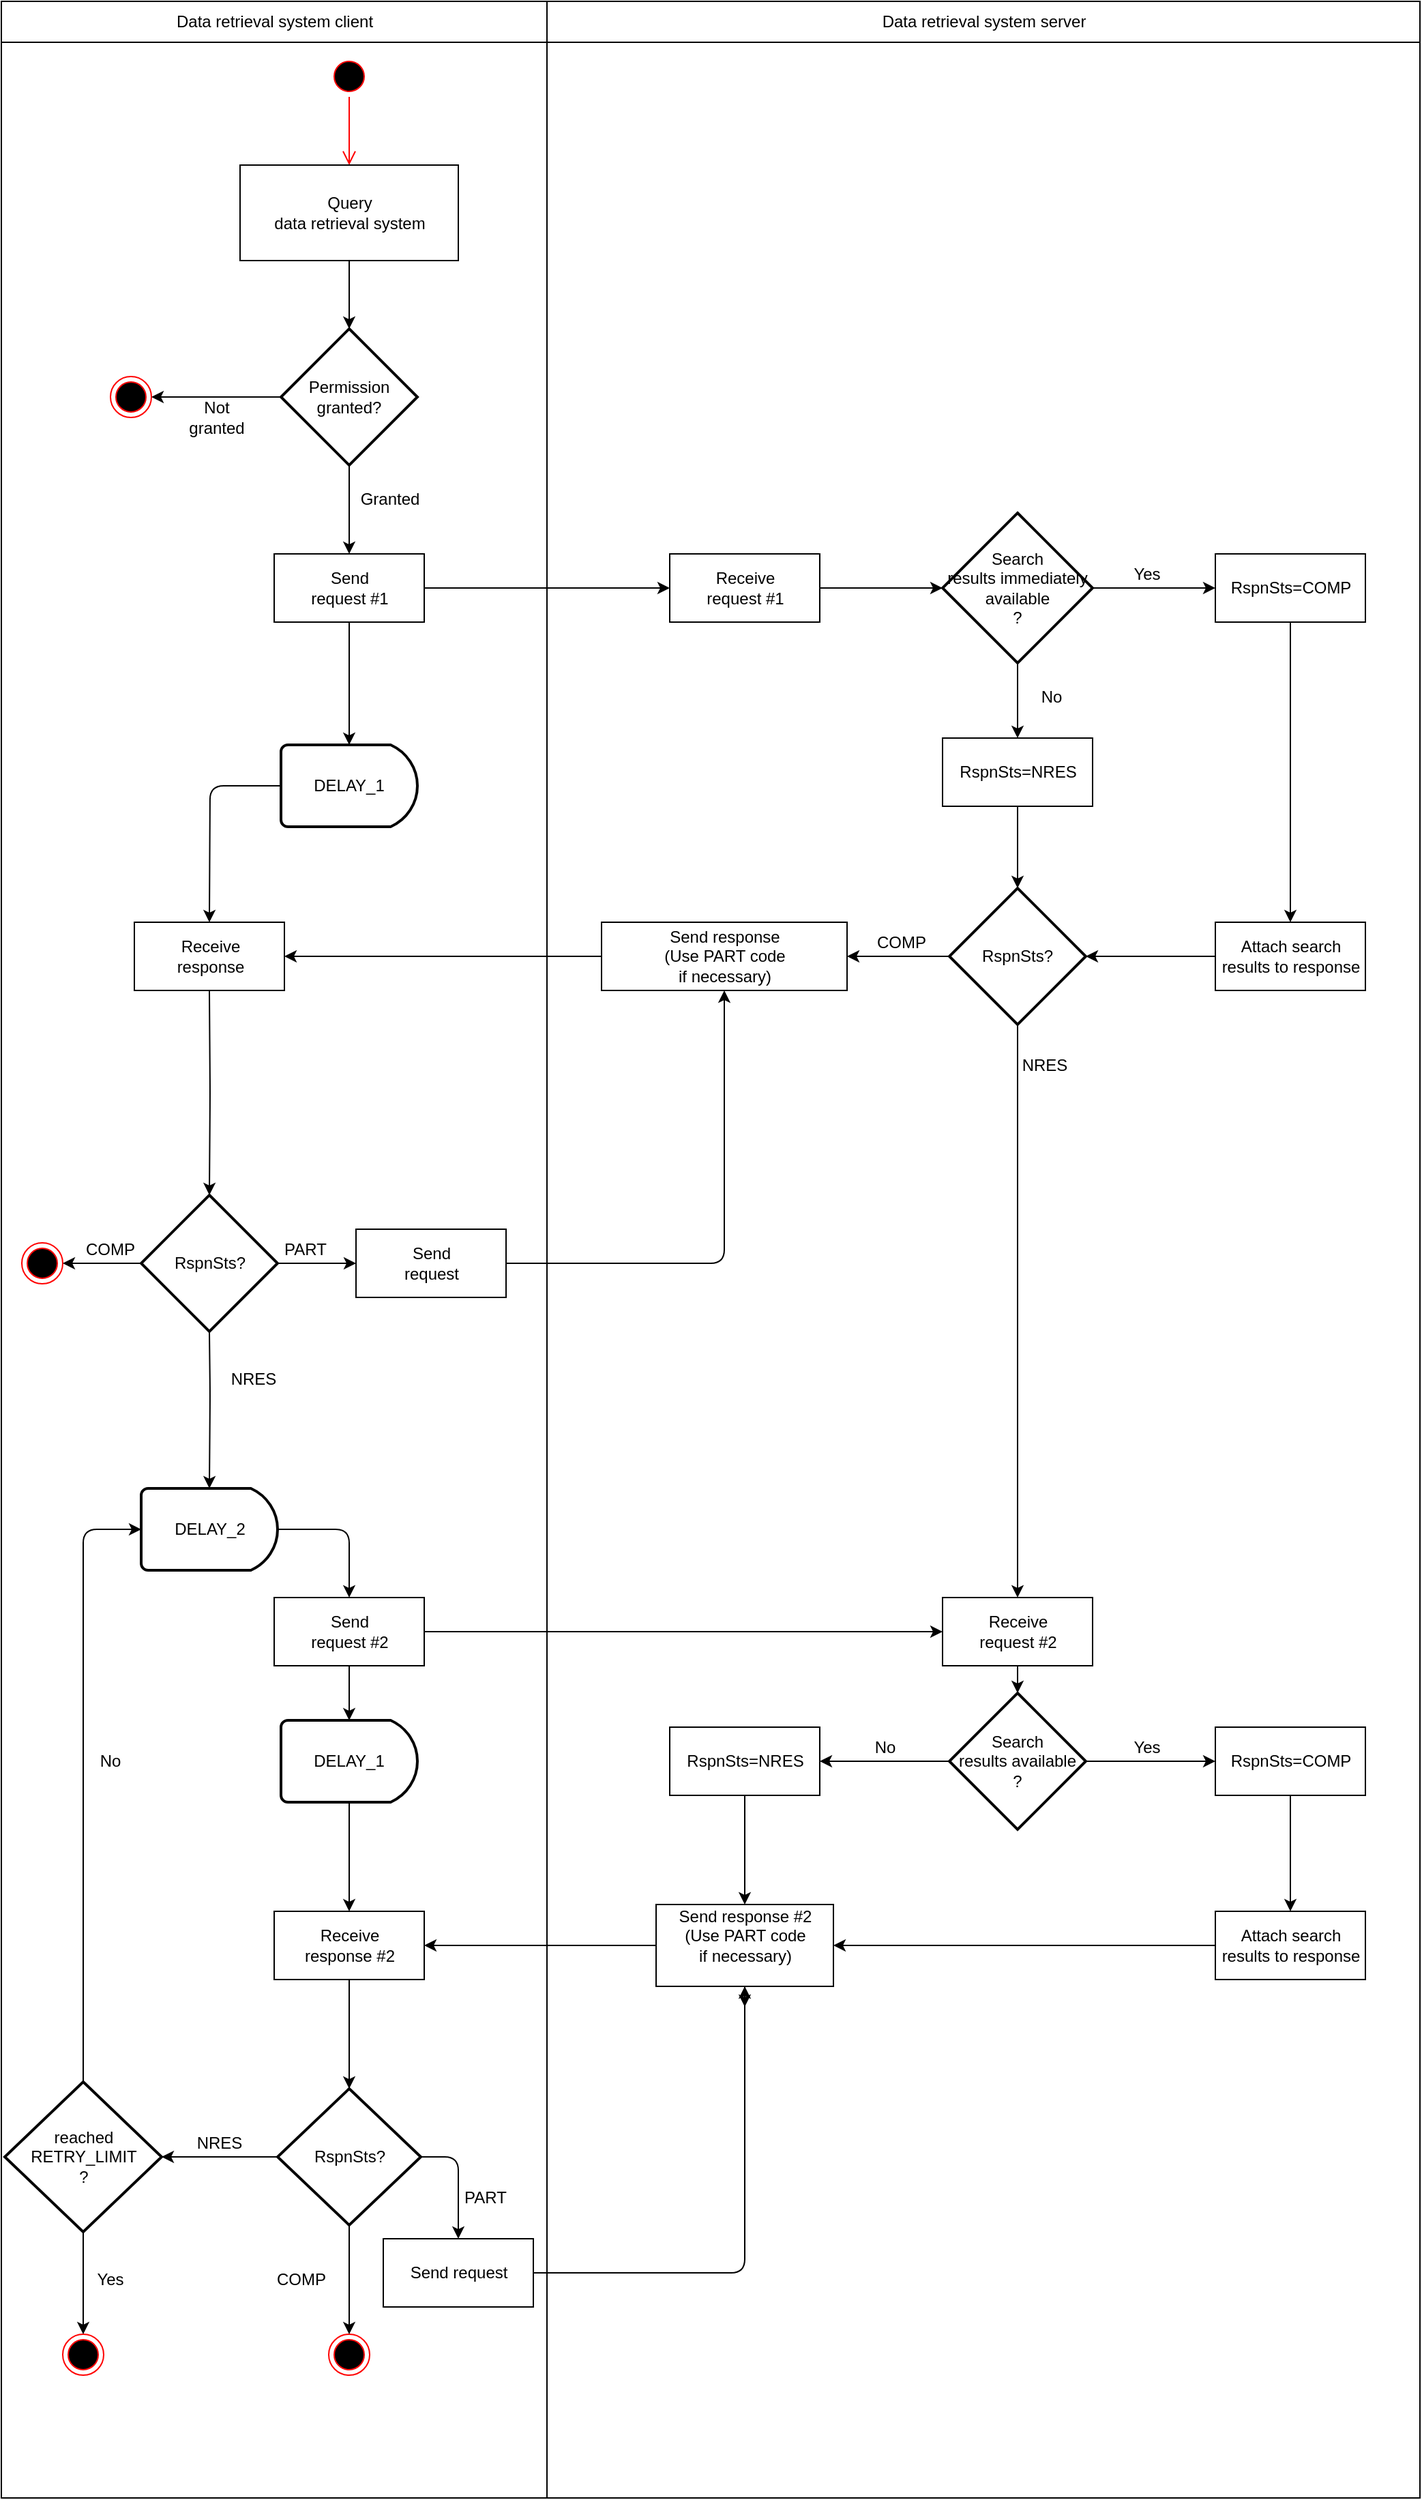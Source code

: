 <mxfile version="12.8.0" type="device"><diagram id="aarI69xZHIist2HCta9E" name="Page-1"><mxGraphModel dx="1102" dy="483" grid="1" gridSize="10" guides="1" tooltips="1" connect="1" arrows="1" fold="1" page="1" pageScale="1" pageWidth="850" pageHeight="1100" math="0" shadow="0"><root><mxCell id="0"/><mxCell id="1" parent="0"/><mxCell id="n9tnSGsol8YIWOQ1lJVu-21" value="" style="rounded=0;whiteSpace=wrap;html=1;" parent="1" vertex="1"><mxGeometry x="480" y="10" width="640" height="1830" as="geometry"/></mxCell><mxCell id="n9tnSGsol8YIWOQ1lJVu-20" value="" style="rounded=0;whiteSpace=wrap;html=1;" parent="1" vertex="1"><mxGeometry x="80" y="10" width="400" height="1830" as="geometry"/></mxCell><mxCell id="n9tnSGsol8YIWOQ1lJVu-1" value="" style="ellipse;html=1;shape=startState;fillColor=#000000;strokeColor=#ff0000;" parent="1" vertex="1"><mxGeometry x="320" y="50" width="30" height="30" as="geometry"/></mxCell><mxCell id="n9tnSGsol8YIWOQ1lJVu-2" value="" style="edgeStyle=orthogonalEdgeStyle;html=1;verticalAlign=bottom;endArrow=open;endSize=8;strokeColor=#ff0000;entryX=0.5;entryY=0;entryDx=0;entryDy=0;" parent="1" source="n9tnSGsol8YIWOQ1lJVu-1" target="n9tnSGsol8YIWOQ1lJVu-3" edge="1"><mxGeometry relative="1" as="geometry"><mxPoint x="335" y="140" as="targetPoint"/></mxGeometry></mxCell><mxCell id="n9tnSGsol8YIWOQ1lJVu-3" value="&lt;div&gt;Query &lt;br&gt;&lt;/div&gt;&lt;div&gt;data retrieval system&lt;/div&gt;" style="html=1;" parent="1" vertex="1"><mxGeometry x="255" y="130" width="160" height="70" as="geometry"/></mxCell><mxCell id="n9tnSGsol8YIWOQ1lJVu-4" value="&lt;div&gt;Permission&lt;/div&gt;&lt;div&gt;granted?&lt;br&gt;&lt;/div&gt;" style="strokeWidth=2;html=1;shape=mxgraph.flowchart.decision;whiteSpace=wrap;" parent="1" vertex="1"><mxGeometry x="285" y="250" width="100" height="100" as="geometry"/></mxCell><mxCell id="n9tnSGsol8YIWOQ1lJVu-5" value="" style="endArrow=classic;html=1;exitX=0.5;exitY=1;exitDx=0;exitDy=0;entryX=0.5;entryY=0;entryDx=0;entryDy=0;entryPerimeter=0;" parent="1" source="n9tnSGsol8YIWOQ1lJVu-3" target="n9tnSGsol8YIWOQ1lJVu-4" edge="1"><mxGeometry width="50" height="50" relative="1" as="geometry"><mxPoint x="320" y="290" as="sourcePoint"/><mxPoint x="370" y="240" as="targetPoint"/></mxGeometry></mxCell><mxCell id="n9tnSGsol8YIWOQ1lJVu-6" value="" style="ellipse;html=1;shape=endState;fillColor=#000000;strokeColor=#ff0000;" parent="1" vertex="1"><mxGeometry x="160" y="285" width="30" height="30" as="geometry"/></mxCell><mxCell id="n9tnSGsol8YIWOQ1lJVu-7" value="" style="endArrow=classic;html=1;entryX=1;entryY=0.5;entryDx=0;entryDy=0;exitX=0;exitY=0.5;exitDx=0;exitDy=0;exitPerimeter=0;" parent="1" source="n9tnSGsol8YIWOQ1lJVu-4" target="n9tnSGsol8YIWOQ1lJVu-6" edge="1"><mxGeometry width="50" height="50" relative="1" as="geometry"><mxPoint x="220" y="380" as="sourcePoint"/><mxPoint x="270" y="330" as="targetPoint"/></mxGeometry></mxCell><mxCell id="n9tnSGsol8YIWOQ1lJVu-8" value="Not granted" style="text;html=1;strokeColor=none;fillColor=none;align=center;verticalAlign=middle;whiteSpace=wrap;rounded=0;" parent="1" vertex="1"><mxGeometry x="217.5" y="305" width="40" height="20" as="geometry"/></mxCell><mxCell id="n9tnSGsol8YIWOQ1lJVu-10" value="&lt;div&gt;Send &lt;br&gt;&lt;/div&gt;&lt;div&gt;request #1&lt;br&gt;&lt;/div&gt;" style="html=1;" parent="1" vertex="1"><mxGeometry x="280" y="415" width="110" height="50" as="geometry"/></mxCell><mxCell id="n9tnSGsol8YIWOQ1lJVu-11" value="" style="endArrow=classic;html=1;exitX=0.5;exitY=1;exitDx=0;exitDy=0;exitPerimeter=0;entryX=0.5;entryY=0;entryDx=0;entryDy=0;" parent="1" source="n9tnSGsol8YIWOQ1lJVu-4" target="n9tnSGsol8YIWOQ1lJVu-10" edge="1"><mxGeometry width="50" height="50" relative="1" as="geometry"><mxPoint x="310" y="470" as="sourcePoint"/><mxPoint x="360" y="420" as="targetPoint"/></mxGeometry></mxCell><mxCell id="n9tnSGsol8YIWOQ1lJVu-12" value="" style="endArrow=classic;html=1;exitX=1;exitY=0.5;exitDx=0;exitDy=0;entryX=0;entryY=0.5;entryDx=0;entryDy=0;" parent="1" source="n9tnSGsol8YIWOQ1lJVu-10" target="n9tnSGsol8YIWOQ1lJVu-13" edge="1"><mxGeometry width="50" height="50" relative="1" as="geometry"><mxPoint x="160" y="600" as="sourcePoint"/><mxPoint x="335" y="610" as="targetPoint"/></mxGeometry></mxCell><mxCell id="n9tnSGsol8YIWOQ1lJVu-13" value="&lt;div&gt;Receive &lt;br&gt;&lt;/div&gt;&lt;div&gt;request #1&lt;br&gt;&lt;/div&gt;" style="html=1;" parent="1" vertex="1"><mxGeometry x="570" y="415" width="110" height="50" as="geometry"/></mxCell><mxCell id="n9tnSGsol8YIWOQ1lJVu-14" value="&lt;div&gt;RspnSts=NRES&lt;br&gt;&lt;/div&gt;" style="html=1;" parent="1" vertex="1"><mxGeometry x="770" y="550" width="110" height="50" as="geometry"/></mxCell><mxCell id="n9tnSGsol8YIWOQ1lJVu-22" value="Data retrieval system client" style="html=1;" parent="1" vertex="1"><mxGeometry x="80" y="10" width="400" height="30" as="geometry"/></mxCell><mxCell id="n9tnSGsol8YIWOQ1lJVu-23" value="Data retrieval system server" style="html=1;" parent="1" vertex="1"><mxGeometry x="480" y="10" width="640" height="30" as="geometry"/></mxCell><mxCell id="n9tnSGsol8YIWOQ1lJVu-24" value="Granted" style="text;html=1;strokeColor=none;fillColor=none;align=center;verticalAlign=middle;whiteSpace=wrap;rounded=0;" parent="1" vertex="1"><mxGeometry x="345" y="365" width="40" height="20" as="geometry"/></mxCell><mxCell id="9JoCxrENI88ZQL-zNagX-1" value="&lt;div&gt;Search &lt;br&gt;&lt;/div&gt;&lt;div&gt;results immediately available&lt;/div&gt;?" style="strokeWidth=2;html=1;shape=mxgraph.flowchart.decision;whiteSpace=wrap;" parent="1" vertex="1"><mxGeometry x="770" y="385" width="110" height="110" as="geometry"/></mxCell><mxCell id="9JoCxrENI88ZQL-zNagX-2" value="&lt;div&gt;RspnSts=COMP&lt;/div&gt;" style="html=1;" parent="1" vertex="1"><mxGeometry x="970" y="415" width="110" height="50" as="geometry"/></mxCell><mxCell id="9JoCxrENI88ZQL-zNagX-3" value="" style="endArrow=classic;html=1;entryX=0;entryY=0.5;entryDx=0;entryDy=0;entryPerimeter=0;exitX=1;exitY=0.5;exitDx=0;exitDy=0;" parent="1" source="n9tnSGsol8YIWOQ1lJVu-13" target="9JoCxrENI88ZQL-zNagX-1" edge="1"><mxGeometry width="50" height="50" relative="1" as="geometry"><mxPoint x="720" y="510" as="sourcePoint"/><mxPoint x="770" y="460" as="targetPoint"/></mxGeometry></mxCell><mxCell id="9JoCxrENI88ZQL-zNagX-4" value="" style="endArrow=classic;html=1;entryX=0;entryY=0.5;entryDx=0;entryDy=0;exitX=1;exitY=0.5;exitDx=0;exitDy=0;exitPerimeter=0;" parent="1" source="9JoCxrENI88ZQL-zNagX-1" target="9JoCxrENI88ZQL-zNagX-2" edge="1"><mxGeometry width="50" height="50" relative="1" as="geometry"><mxPoint x="890" y="500" as="sourcePoint"/><mxPoint x="940" y="450" as="targetPoint"/></mxGeometry></mxCell><mxCell id="9JoCxrENI88ZQL-zNagX-5" value="" style="endArrow=classic;html=1;exitX=0.5;exitY=1;exitDx=0;exitDy=0;exitPerimeter=0;entryX=0.5;entryY=0;entryDx=0;entryDy=0;" parent="1" source="9JoCxrENI88ZQL-zNagX-1" target="n9tnSGsol8YIWOQ1lJVu-14" edge="1"><mxGeometry width="50" height="50" relative="1" as="geometry"><mxPoint x="880" y="550" as="sourcePoint"/><mxPoint x="930" y="500" as="targetPoint"/></mxGeometry></mxCell><mxCell id="9JoCxrENI88ZQL-zNagX-6" value="&lt;div&gt;Attach search &lt;br&gt;&lt;/div&gt;&lt;div&gt;results to response &lt;/div&gt;" style="html=1;" parent="1" vertex="1"><mxGeometry x="970" y="685" width="110" height="50" as="geometry"/></mxCell><mxCell id="9JoCxrENI88ZQL-zNagX-7" value="&lt;div&gt;Send response&lt;/div&gt;&lt;div&gt;(Use PART code&lt;/div&gt;&lt;div&gt;if necessary)&lt;br&gt;&lt;/div&gt;" style="html=1;" parent="1" vertex="1"><mxGeometry x="520" y="685" width="180" height="50" as="geometry"/></mxCell><mxCell id="9JoCxrENI88ZQL-zNagX-9" value="" style="endArrow=classic;html=1;exitX=0.5;exitY=1;exitDx=0;exitDy=0;entryX=0.5;entryY=0;entryDx=0;entryDy=0;" parent="1" source="9JoCxrENI88ZQL-zNagX-2" target="9JoCxrENI88ZQL-zNagX-6" edge="1"><mxGeometry width="50" height="50" relative="1" as="geometry"><mxPoint x="1030" y="600" as="sourcePoint"/><mxPoint x="1080" y="550" as="targetPoint"/></mxGeometry></mxCell><mxCell id="9JoCxrENI88ZQL-zNagX-10" value="" style="endArrow=classic;html=1;entryX=0;entryY=0.5;entryDx=0;entryDy=0;exitX=0.5;exitY=1;exitDx=0;exitDy=0;entryPerimeter=0;" parent="1" source="n9tnSGsol8YIWOQ1lJVu-14" target="9JoCxrENI88ZQL-zNagX-20" edge="1"><mxGeometry width="50" height="50" relative="1" as="geometry"><mxPoint x="700" y="660" as="sourcePoint"/><mxPoint x="750" y="610" as="targetPoint"/></mxGeometry></mxCell><mxCell id="9JoCxrENI88ZQL-zNagX-11" value="" style="endArrow=classic;html=1;exitX=0;exitY=0.5;exitDx=0;exitDy=0;entryX=0.5;entryY=0;entryDx=0;entryDy=0;entryPerimeter=0;" parent="1" source="9JoCxrENI88ZQL-zNagX-6" target="9JoCxrENI88ZQL-zNagX-20" edge="1"><mxGeometry width="50" height="50" relative="1" as="geometry"><mxPoint x="910" y="660" as="sourcePoint"/><mxPoint x="900" y="695" as="targetPoint"/></mxGeometry></mxCell><mxCell id="9JoCxrENI88ZQL-zNagX-12" value="DELAY_1 " style="strokeWidth=2;html=1;shape=mxgraph.flowchart.delay;whiteSpace=wrap;" parent="1" vertex="1"><mxGeometry x="285" y="555" width="100" height="60" as="geometry"/></mxCell><mxCell id="9JoCxrENI88ZQL-zNagX-13" value="" style="endArrow=classic;html=1;exitX=0.5;exitY=1;exitDx=0;exitDy=0;entryX=0.5;entryY=0;entryDx=0;entryDy=0;entryPerimeter=0;" parent="1" source="n9tnSGsol8YIWOQ1lJVu-10" target="9JoCxrENI88ZQL-zNagX-12" edge="1"><mxGeometry width="50" height="50" relative="1" as="geometry"><mxPoint x="310" y="540" as="sourcePoint"/><mxPoint x="360" y="490" as="targetPoint"/></mxGeometry></mxCell><mxCell id="9JoCxrENI88ZQL-zNagX-15" value="&lt;div&gt;Receive &lt;br&gt;&lt;/div&gt;&lt;div&gt;response&lt;br&gt;&lt;/div&gt;" style="html=1;" parent="1" vertex="1"><mxGeometry x="177.5" y="685" width="110" height="50" as="geometry"/></mxCell><mxCell id="9JoCxrENI88ZQL-zNagX-16" value="" style="endArrow=classic;html=1;exitX=0;exitY=0.5;exitDx=0;exitDy=0;exitPerimeter=0;entryX=0.5;entryY=0;entryDx=0;entryDy=0;" parent="1" source="9JoCxrENI88ZQL-zNagX-12" target="9JoCxrENI88ZQL-zNagX-15" edge="1"><mxGeometry width="50" height="50" relative="1" as="geometry"><mxPoint x="410" y="660" as="sourcePoint"/><mxPoint x="460" y="610" as="targetPoint"/><Array as="points"><mxPoint x="233" y="585"/></Array></mxGeometry></mxCell><mxCell id="9JoCxrENI88ZQL-zNagX-17" value="Yes" style="text;html=1;strokeColor=none;fillColor=none;align=center;verticalAlign=middle;whiteSpace=wrap;rounded=0;" parent="1" vertex="1"><mxGeometry x="900" y="420" width="40" height="20" as="geometry"/></mxCell><mxCell id="9JoCxrENI88ZQL-zNagX-18" value="No" style="text;html=1;strokeColor=none;fillColor=none;align=center;verticalAlign=middle;whiteSpace=wrap;rounded=0;" parent="1" vertex="1"><mxGeometry x="830" y="510" width="40" height="20" as="geometry"/></mxCell><mxCell id="9JoCxrENI88ZQL-zNagX-20" value="RspnSts?" style="strokeWidth=2;html=1;shape=mxgraph.flowchart.decision;whiteSpace=wrap;direction=south;" parent="1" vertex="1"><mxGeometry x="775" y="660" width="100" height="100" as="geometry"/></mxCell><mxCell id="9JoCxrENI88ZQL-zNagX-21" value="" style="endArrow=classic;html=1;exitX=0.5;exitY=1;exitDx=0;exitDy=0;exitPerimeter=0;entryX=1;entryY=0.5;entryDx=0;entryDy=0;" parent="1" source="9JoCxrENI88ZQL-zNagX-20" target="9JoCxrENI88ZQL-zNagX-7" edge="1"><mxGeometry width="50" height="50" relative="1" as="geometry"><mxPoint x="710" y="690" as="sourcePoint"/><mxPoint x="760" y="640" as="targetPoint"/></mxGeometry></mxCell><mxCell id="9JoCxrENI88ZQL-zNagX-22" value="COMP" style="text;html=1;strokeColor=none;fillColor=none;align=center;verticalAlign=middle;whiteSpace=wrap;rounded=0;" parent="1" vertex="1"><mxGeometry x="720" y="690" width="40" height="20" as="geometry"/></mxCell><mxCell id="9JoCxrENI88ZQL-zNagX-26" value="" style="endArrow=classic;html=1;exitX=1;exitY=0.5;exitDx=0;exitDy=0;exitPerimeter=0;entryX=0.5;entryY=0;entryDx=0;entryDy=0;" parent="1" source="9JoCxrENI88ZQL-zNagX-20" target="9JoCxrENI88ZQL-zNagX-53" edge="1"><mxGeometry width="50" height="50" relative="1" as="geometry"><mxPoint x="910" y="810" as="sourcePoint"/><mxPoint x="825" y="830" as="targetPoint"/></mxGeometry></mxCell><mxCell id="9JoCxrENI88ZQL-zNagX-28" value="&lt;div&gt;Search &lt;br&gt;&lt;/div&gt;&lt;div&gt;results available&lt;/div&gt;?" style="strokeWidth=2;html=1;shape=mxgraph.flowchart.decision;whiteSpace=wrap;" parent="1" vertex="1"><mxGeometry x="775" y="1250" width="100" height="100" as="geometry"/></mxCell><mxCell id="9JoCxrENI88ZQL-zNagX-34" value="NRES" style="text;html=1;strokeColor=none;fillColor=none;align=center;verticalAlign=middle;whiteSpace=wrap;rounded=0;" parent="1" vertex="1"><mxGeometry x="825" y="780" width="40" height="20" as="geometry"/></mxCell><mxCell id="9JoCxrENI88ZQL-zNagX-35" value="" style="endArrow=classic;html=1;exitX=0;exitY=0.5;exitDx=0;exitDy=0;entryX=1;entryY=0.5;entryDx=0;entryDy=0;" parent="1" source="9JoCxrENI88ZQL-zNagX-7" target="9JoCxrENI88ZQL-zNagX-15" edge="1"><mxGeometry width="50" height="50" relative="1" as="geometry"><mxPoint x="500" y="680" as="sourcePoint"/><mxPoint x="550" y="630" as="targetPoint"/></mxGeometry></mxCell><mxCell id="9JoCxrENI88ZQL-zNagX-42" value="RspnSts?" style="strokeWidth=2;html=1;shape=mxgraph.flowchart.decision;whiteSpace=wrap;" parent="1" vertex="1"><mxGeometry x="182.5" y="885" width="100" height="100" as="geometry"/></mxCell><mxCell id="9JoCxrENI88ZQL-zNagX-43" value="" style="endArrow=classic;html=1;exitX=0.5;exitY=1;exitDx=0;exitDy=0;entryX=0.5;entryY=0;entryDx=0;entryDy=0;entryPerimeter=0;" parent="1" source="9JoCxrENI88ZQL-zNagX-15" target="9JoCxrENI88ZQL-zNagX-42" edge="1"><mxGeometry width="50" height="50" relative="1" as="geometry"><mxPoint x="380" y="820" as="sourcePoint"/><mxPoint x="430" y="770" as="targetPoint"/><Array as="points"><mxPoint x="233" y="810"/></Array></mxGeometry></mxCell><mxCell id="9JoCxrENI88ZQL-zNagX-44" value="" style="ellipse;html=1;shape=endState;fillColor=#000000;strokeColor=#ff0000;" parent="1" vertex="1"><mxGeometry x="95" y="920" width="30" height="30" as="geometry"/></mxCell><mxCell id="9JoCxrENI88ZQL-zNagX-45" value="" style="endArrow=classic;html=1;exitX=0;exitY=0.5;exitDx=0;exitDy=0;exitPerimeter=0;entryX=1;entryY=0.5;entryDx=0;entryDy=0;" parent="1" source="9JoCxrENI88ZQL-zNagX-42" target="9JoCxrENI88ZQL-zNagX-44" edge="1"><mxGeometry width="50" height="50" relative="1" as="geometry"><mxPoint x="250" y="830" as="sourcePoint"/><mxPoint x="300" y="780" as="targetPoint"/></mxGeometry></mxCell><mxCell id="9JoCxrENI88ZQL-zNagX-46" value="COMP" style="text;html=1;strokeColor=none;fillColor=none;align=center;verticalAlign=middle;whiteSpace=wrap;rounded=0;" parent="1" vertex="1"><mxGeometry x="140" y="915" width="40" height="20" as="geometry"/></mxCell><mxCell id="9JoCxrENI88ZQL-zNagX-47" value="DELAY_2" style="strokeWidth=2;html=1;shape=mxgraph.flowchart.delay;whiteSpace=wrap;" parent="1" vertex="1"><mxGeometry x="182.5" y="1100" width="100" height="60" as="geometry"/></mxCell><mxCell id="9JoCxrENI88ZQL-zNagX-48" value="" style="endArrow=classic;html=1;exitX=0.5;exitY=1;exitDx=0;exitDy=0;exitPerimeter=0;entryX=0.5;entryY=0;entryDx=0;entryDy=0;entryPerimeter=0;" parent="1" source="9JoCxrENI88ZQL-zNagX-42" target="9JoCxrENI88ZQL-zNagX-47" edge="1"><mxGeometry width="50" height="50" relative="1" as="geometry"><mxPoint x="340" y="970" as="sourcePoint"/><mxPoint x="390" y="920" as="targetPoint"/><Array as="points"><mxPoint x="233" y="1030"/></Array></mxGeometry></mxCell><mxCell id="9JoCxrENI88ZQL-zNagX-49" value="NRES" style="text;html=1;strokeColor=none;fillColor=none;align=center;verticalAlign=middle;whiteSpace=wrap;rounded=0;" parent="1" vertex="1"><mxGeometry x="245" y="1010" width="40" height="20" as="geometry"/></mxCell><mxCell id="9JoCxrENI88ZQL-zNagX-51" value="&lt;div&gt;Send &lt;br&gt;&lt;/div&gt;&lt;div&gt;request #2&lt;/div&gt;" style="html=1;" parent="1" vertex="1"><mxGeometry x="280" y="1180" width="110" height="50" as="geometry"/></mxCell><mxCell id="9JoCxrENI88ZQL-zNagX-52" value="" style="endArrow=classic;html=1;exitX=1;exitY=0.5;exitDx=0;exitDy=0;exitPerimeter=0;entryX=0.5;entryY=0;entryDx=0;entryDy=0;" parent="1" source="9JoCxrENI88ZQL-zNagX-47" target="9JoCxrENI88ZQL-zNagX-51" edge="1"><mxGeometry width="50" height="50" relative="1" as="geometry"><mxPoint x="350" y="1110" as="sourcePoint"/><mxPoint x="400" y="1060" as="targetPoint"/><Array as="points"><mxPoint x="335" y="1130"/></Array></mxGeometry></mxCell><mxCell id="9JoCxrENI88ZQL-zNagX-53" value="&lt;div&gt;Receive &lt;br&gt;&lt;/div&gt;&lt;div&gt;request #2&lt;/div&gt;" style="html=1;" parent="1" vertex="1"><mxGeometry x="770" y="1180" width="110" height="50" as="geometry"/></mxCell><mxCell id="9JoCxrENI88ZQL-zNagX-54" value="" style="endArrow=classic;html=1;entryX=0;entryY=0.5;entryDx=0;entryDy=0;exitX=1;exitY=0.5;exitDx=0;exitDy=0;" parent="1" source="9JoCxrENI88ZQL-zNagX-51" target="9JoCxrENI88ZQL-zNagX-53" edge="1"><mxGeometry width="50" height="50" relative="1" as="geometry"><mxPoint x="420" y="1152" as="sourcePoint"/><mxPoint x="500" y="1090" as="targetPoint"/></mxGeometry></mxCell><mxCell id="9JoCxrENI88ZQL-zNagX-55" value="" style="endArrow=classic;html=1;exitX=0.5;exitY=1;exitDx=0;exitDy=0;entryX=0.5;entryY=0;entryDx=0;entryDy=0;entryPerimeter=0;" parent="1" source="9JoCxrENI88ZQL-zNagX-53" target="9JoCxrENI88ZQL-zNagX-28" edge="1"><mxGeometry width="50" height="50" relative="1" as="geometry"><mxPoint x="900" y="1230" as="sourcePoint"/><mxPoint x="950" y="1180" as="targetPoint"/></mxGeometry></mxCell><mxCell id="1xuFXHIyA-mib5749iOo-14" style="edgeStyle=orthogonalEdgeStyle;rounded=0;orthogonalLoop=1;jettySize=auto;html=1;exitX=0.5;exitY=1;exitDx=0;exitDy=0;" edge="1" parent="1" source="9JoCxrENI88ZQL-zNagX-57"><mxGeometry relative="1" as="geometry"><mxPoint x="625" y="1480" as="targetPoint"/></mxGeometry></mxCell><mxCell id="9JoCxrENI88ZQL-zNagX-57" value="&lt;div&gt;Send response #2&lt;/div&gt;&lt;div&gt;(Use PART code&lt;/div&gt;&lt;div&gt;if necessary)&lt;br&gt;&lt;/div&gt;&lt;div&gt;&lt;br&gt;&lt;/div&gt;" style="html=1;" parent="1" vertex="1"><mxGeometry x="560" y="1405" width="130" height="60" as="geometry"/></mxCell><mxCell id="9JoCxrENI88ZQL-zNagX-58" value="RspnSts=NRES" style="html=1;" parent="1" vertex="1"><mxGeometry x="570" y="1275" width="110" height="50" as="geometry"/></mxCell><mxCell id="9JoCxrENI88ZQL-zNagX-60" value="&lt;div&gt;Attach search &lt;br&gt;&lt;/div&gt;&lt;div&gt;results to response&lt;/div&gt;" style="html=1;" parent="1" vertex="1"><mxGeometry x="970" y="1410" width="110" height="50" as="geometry"/></mxCell><mxCell id="9JoCxrENI88ZQL-zNagX-61" value="" style="endArrow=classic;html=1;entryX=1;entryY=0.5;entryDx=0;entryDy=0;exitX=0;exitY=0.5;exitDx=0;exitDy=0;exitPerimeter=0;" parent="1" source="9JoCxrENI88ZQL-zNagX-28" target="9JoCxrENI88ZQL-zNagX-58" edge="1"><mxGeometry width="50" height="50" relative="1" as="geometry"><mxPoint x="720" y="1330" as="sourcePoint"/><mxPoint x="770" y="1280" as="targetPoint"/></mxGeometry></mxCell><mxCell id="9JoCxrENI88ZQL-zNagX-62" value="" style="endArrow=classic;html=1;exitX=0.5;exitY=1;exitDx=0;exitDy=0;entryX=0.5;entryY=0;entryDx=0;entryDy=0;" parent="1" source="9JoCxrENI88ZQL-zNagX-58" target="9JoCxrENI88ZQL-zNagX-57" edge="1"><mxGeometry width="50" height="50" relative="1" as="geometry"><mxPoint x="650" y="1390" as="sourcePoint"/><mxPoint x="700" y="1340" as="targetPoint"/></mxGeometry></mxCell><mxCell id="9JoCxrENI88ZQL-zNagX-63" value="" style="endArrow=classic;html=1;exitX=1;exitY=0.5;exitDx=0;exitDy=0;exitPerimeter=0;entryX=0;entryY=0.5;entryDx=0;entryDy=0;" parent="1" source="9JoCxrENI88ZQL-zNagX-28" target="9JoCxrENI88ZQL-zNagX-64" edge="1"><mxGeometry width="50" height="50" relative="1" as="geometry"><mxPoint x="940" y="1420" as="sourcePoint"/><mxPoint x="990" y="1370" as="targetPoint"/></mxGeometry></mxCell><mxCell id="9JoCxrENI88ZQL-zNagX-64" value="RspnSts=COMP" style="html=1;" parent="1" vertex="1"><mxGeometry x="970" y="1275" width="110" height="50" as="geometry"/></mxCell><mxCell id="9JoCxrENI88ZQL-zNagX-65" value="" style="endArrow=classic;html=1;exitX=0.5;exitY=1;exitDx=0;exitDy=0;entryX=0.5;entryY=0;entryDx=0;entryDy=0;" parent="1" source="9JoCxrENI88ZQL-zNagX-64" target="9JoCxrENI88ZQL-zNagX-60" edge="1"><mxGeometry width="50" height="50" relative="1" as="geometry"><mxPoint x="1080" y="1390" as="sourcePoint"/><mxPoint x="1130" y="1340" as="targetPoint"/></mxGeometry></mxCell><mxCell id="9JoCxrENI88ZQL-zNagX-66" value="" style="endArrow=classic;html=1;entryX=1;entryY=0.5;entryDx=0;entryDy=0;exitX=0;exitY=0.5;exitDx=0;exitDy=0;" parent="1" source="9JoCxrENI88ZQL-zNagX-60" target="9JoCxrENI88ZQL-zNagX-57" edge="1"><mxGeometry width="50" height="50" relative="1" as="geometry"><mxPoint x="820" y="1440" as="sourcePoint"/><mxPoint x="870" y="1390" as="targetPoint"/></mxGeometry></mxCell><mxCell id="9JoCxrENI88ZQL-zNagX-68" value="DELAY_1" style="strokeWidth=2;html=1;shape=mxgraph.flowchart.delay;whiteSpace=wrap;" parent="1" vertex="1"><mxGeometry x="285" y="1270" width="100" height="60" as="geometry"/></mxCell><mxCell id="9JoCxrENI88ZQL-zNagX-69" value="" style="endArrow=classic;html=1;exitX=0.5;exitY=1;exitDx=0;exitDy=0;entryX=0.5;entryY=0;entryDx=0;entryDy=0;entryPerimeter=0;" parent="1" source="9JoCxrENI88ZQL-zNagX-51" target="9JoCxrENI88ZQL-zNagX-68" edge="1"><mxGeometry width="50" height="50" relative="1" as="geometry"><mxPoint x="380" y="1250" as="sourcePoint"/><mxPoint x="430" y="1200" as="targetPoint"/></mxGeometry></mxCell><mxCell id="9JoCxrENI88ZQL-zNagX-70" value="&lt;div&gt;Receive &lt;br&gt;&lt;/div&gt;&lt;div&gt;response #2&lt;/div&gt;" style="html=1;" parent="1" vertex="1"><mxGeometry x="280" y="1410" width="110" height="50" as="geometry"/></mxCell><mxCell id="9JoCxrENI88ZQL-zNagX-71" value="" style="endArrow=classic;html=1;entryX=1;entryY=0.5;entryDx=0;entryDy=0;exitX=0;exitY=0.5;exitDx=0;exitDy=0;" parent="1" source="9JoCxrENI88ZQL-zNagX-57" target="9JoCxrENI88ZQL-zNagX-70" edge="1"><mxGeometry width="50" height="50" relative="1" as="geometry"><mxPoint x="500" y="1470" as="sourcePoint"/><mxPoint x="550" y="1420" as="targetPoint"/></mxGeometry></mxCell><mxCell id="9JoCxrENI88ZQL-zNagX-72" value="" style="endArrow=classic;html=1;exitX=0.5;exitY=1;exitDx=0;exitDy=0;exitPerimeter=0;entryX=0.5;entryY=0;entryDx=0;entryDy=0;" parent="1" source="9JoCxrENI88ZQL-zNagX-68" target="9JoCxrENI88ZQL-zNagX-70" edge="1"><mxGeometry width="50" height="50" relative="1" as="geometry"><mxPoint x="380" y="1400" as="sourcePoint"/><mxPoint x="430" y="1350" as="targetPoint"/></mxGeometry></mxCell><mxCell id="9JoCxrENI88ZQL-zNagX-74" value="&lt;div&gt;reached&lt;/div&gt;&lt;div&gt;RETRY_LIMIT&lt;br&gt;&lt;/div&gt;?" style="strokeWidth=2;html=1;shape=mxgraph.flowchart.decision;whiteSpace=wrap;" parent="1" vertex="1"><mxGeometry x="82.5" y="1535" width="115" height="110" as="geometry"/></mxCell><mxCell id="9JoCxrENI88ZQL-zNagX-75" value="RspnSts?" style="strokeWidth=2;html=1;shape=mxgraph.flowchart.decision;whiteSpace=wrap;" parent="1" vertex="1"><mxGeometry x="282.5" y="1540" width="105" height="100" as="geometry"/></mxCell><mxCell id="9JoCxrENI88ZQL-zNagX-76" value="" style="endArrow=classic;html=1;exitX=0.5;exitY=1;exitDx=0;exitDy=0;entryX=0.5;entryY=0;entryDx=0;entryDy=0;entryPerimeter=0;" parent="1" source="9JoCxrENI88ZQL-zNagX-70" target="9JoCxrENI88ZQL-zNagX-75" edge="1"><mxGeometry width="50" height="50" relative="1" as="geometry"><mxPoint x="410" y="1540" as="sourcePoint"/><mxPoint x="460" y="1490" as="targetPoint"/></mxGeometry></mxCell><mxCell id="9JoCxrENI88ZQL-zNagX-77" value="" style="endArrow=classic;html=1;entryX=1;entryY=0.5;entryDx=0;entryDy=0;entryPerimeter=0;exitX=0;exitY=0.5;exitDx=0;exitDy=0;exitPerimeter=0;" parent="1" source="9JoCxrENI88ZQL-zNagX-75" target="9JoCxrENI88ZQL-zNagX-74" edge="1"><mxGeometry width="50" height="50" relative="1" as="geometry"><mxPoint x="220" y="1640" as="sourcePoint"/><mxPoint x="270" y="1590" as="targetPoint"/></mxGeometry></mxCell><mxCell id="9JoCxrENI88ZQL-zNagX-78" value="" style="ellipse;html=1;shape=endState;fillColor=#000000;strokeColor=#ff0000;" parent="1" vertex="1"><mxGeometry x="125" y="1720" width="30" height="30" as="geometry"/></mxCell><mxCell id="9JoCxrENI88ZQL-zNagX-79" value="" style="ellipse;html=1;shape=endState;fillColor=#000000;strokeColor=#ff0000;" parent="1" vertex="1"><mxGeometry x="320" y="1720" width="30" height="30" as="geometry"/></mxCell><mxCell id="9JoCxrENI88ZQL-zNagX-80" value="" style="endArrow=classic;html=1;exitX=0.5;exitY=1;exitDx=0;exitDy=0;exitPerimeter=0;entryX=0.5;entryY=0;entryDx=0;entryDy=0;" parent="1" source="9JoCxrENI88ZQL-zNagX-74" target="9JoCxrENI88ZQL-zNagX-78" edge="1"><mxGeometry width="50" height="50" relative="1" as="geometry"><mxPoint x="170" y="1720" as="sourcePoint"/><mxPoint x="220" y="1670" as="targetPoint"/></mxGeometry></mxCell><mxCell id="9JoCxrENI88ZQL-zNagX-81" value="" style="endArrow=classic;html=1;exitX=0.5;exitY=1;exitDx=0;exitDy=0;exitPerimeter=0;entryX=0.5;entryY=0;entryDx=0;entryDy=0;" parent="1" source="9JoCxrENI88ZQL-zNagX-75" target="9JoCxrENI88ZQL-zNagX-79" edge="1"><mxGeometry width="50" height="50" relative="1" as="geometry"><mxPoint x="390" y="1720" as="sourcePoint"/><mxPoint x="440" y="1670" as="targetPoint"/></mxGeometry></mxCell><mxCell id="9JoCxrENI88ZQL-zNagX-82" value="NRES" style="text;html=1;strokeColor=none;fillColor=none;align=center;verticalAlign=middle;whiteSpace=wrap;rounded=0;" parent="1" vertex="1"><mxGeometry x="220" y="1570" width="40" height="20" as="geometry"/></mxCell><mxCell id="9JoCxrENI88ZQL-zNagX-85" value="COMP" style="text;html=1;strokeColor=none;fillColor=none;align=center;verticalAlign=middle;whiteSpace=wrap;rounded=0;" parent="1" vertex="1"><mxGeometry x="280" y="1670" width="40" height="20" as="geometry"/></mxCell><mxCell id="9JoCxrENI88ZQL-zNagX-88" value="" style="endArrow=classic;html=1;exitX=0.5;exitY=0;exitDx=0;exitDy=0;exitPerimeter=0;entryX=0;entryY=0.5;entryDx=0;entryDy=0;entryPerimeter=0;" parent="1" source="9JoCxrENI88ZQL-zNagX-74" target="9JoCxrENI88ZQL-zNagX-47" edge="1"><mxGeometry width="50" height="50" relative="1" as="geometry"><mxPoint x="120" y="1420" as="sourcePoint"/><mxPoint x="170" y="1370" as="targetPoint"/><Array as="points"><mxPoint x="140" y="1130"/></Array></mxGeometry></mxCell><mxCell id="9JoCxrENI88ZQL-zNagX-89" value="No" style="text;html=1;strokeColor=none;fillColor=none;align=center;verticalAlign=middle;whiteSpace=wrap;rounded=0;" parent="1" vertex="1"><mxGeometry x="140" y="1290" width="40" height="20" as="geometry"/></mxCell><mxCell id="9JoCxrENI88ZQL-zNagX-90" value="Yes" style="text;html=1;strokeColor=none;fillColor=none;align=center;verticalAlign=middle;whiteSpace=wrap;rounded=0;" parent="1" vertex="1"><mxGeometry x="140" y="1670" width="40" height="20" as="geometry"/></mxCell><mxCell id="9JoCxrENI88ZQL-zNagX-91" value="No" style="text;html=1;strokeColor=none;fillColor=none;align=center;verticalAlign=middle;whiteSpace=wrap;rounded=0;" parent="1" vertex="1"><mxGeometry x="708" y="1280" width="40" height="20" as="geometry"/></mxCell><mxCell id="9JoCxrENI88ZQL-zNagX-92" value="Yes" style="text;html=1;strokeColor=none;fillColor=none;align=center;verticalAlign=middle;whiteSpace=wrap;rounded=0;" parent="1" vertex="1"><mxGeometry x="900" y="1280" width="40" height="20" as="geometry"/></mxCell><mxCell id="1xuFXHIyA-mib5749iOo-3" value="" style="endArrow=classic;html=1;exitX=1;exitY=0.5;exitDx=0;exitDy=0;exitPerimeter=0;entryX=0;entryY=0.5;entryDx=0;entryDy=0;" edge="1" parent="1" source="9JoCxrENI88ZQL-zNagX-42"><mxGeometry width="50" height="50" relative="1" as="geometry"><mxPoint x="280" y="960" as="sourcePoint"/><mxPoint x="340" y="935" as="targetPoint"/></mxGeometry></mxCell><mxCell id="1xuFXHIyA-mib5749iOo-5" value="PART" style="text;html=1;strokeColor=none;fillColor=none;align=center;verticalAlign=middle;whiteSpace=wrap;rounded=0;" vertex="1" parent="1"><mxGeometry x="282.5" y="915" width="40" height="20" as="geometry"/></mxCell><mxCell id="1xuFXHIyA-mib5749iOo-6" value="" style="endArrow=classic;html=1;exitX=1;exitY=0.5;exitDx=0;exitDy=0;entryX=0.5;entryY=1;entryDx=0;entryDy=0;" edge="1" parent="1" source="1xuFXHIyA-mib5749iOo-7" target="9JoCxrENI88ZQL-zNagX-7"><mxGeometry width="50" height="50" relative="1" as="geometry"><mxPoint x="460" y="935" as="sourcePoint"/><mxPoint x="670" y="900" as="targetPoint"/><Array as="points"><mxPoint x="610" y="935"/></Array></mxGeometry></mxCell><mxCell id="1xuFXHIyA-mib5749iOo-7" value="&lt;div&gt;Send &lt;br&gt;&lt;/div&gt;&lt;div&gt;request&lt;br&gt;&lt;/div&gt;" style="html=1;" vertex="1" parent="1"><mxGeometry x="340" y="910" width="110" height="50" as="geometry"/></mxCell><mxCell id="1xuFXHIyA-mib5749iOo-10" value="Send request" style="html=1;" vertex="1" parent="1"><mxGeometry x="360" y="1650" width="110" height="50" as="geometry"/></mxCell><mxCell id="1xuFXHIyA-mib5749iOo-11" value="" style="endArrow=classic;html=1;exitX=1;exitY=0.5;exitDx=0;exitDy=0;exitPerimeter=0;entryX=0.5;entryY=0;entryDx=0;entryDy=0;" edge="1" parent="1" source="9JoCxrENI88ZQL-zNagX-75" target="1xuFXHIyA-mib5749iOo-10"><mxGeometry width="50" height="50" relative="1" as="geometry"><mxPoint x="390" y="1610" as="sourcePoint"/><mxPoint x="440" y="1560" as="targetPoint"/><Array as="points"><mxPoint x="415" y="1590"/></Array></mxGeometry></mxCell><mxCell id="1xuFXHIyA-mib5749iOo-12" value="PART" style="text;html=1;strokeColor=none;fillColor=none;align=center;verticalAlign=middle;whiteSpace=wrap;rounded=0;" vertex="1" parent="1"><mxGeometry x="415" y="1610" width="40" height="20" as="geometry"/></mxCell><mxCell id="1xuFXHIyA-mib5749iOo-13" value="" style="endArrow=classic;html=1;exitX=1;exitY=0.5;exitDx=0;exitDy=0;entryX=0.5;entryY=1;entryDx=0;entryDy=0;" edge="1" parent="1" source="1xuFXHIyA-mib5749iOo-10" target="9JoCxrENI88ZQL-zNagX-57"><mxGeometry width="50" height="50" relative="1" as="geometry"><mxPoint x="570" y="1690" as="sourcePoint"/><mxPoint x="620" y="1640" as="targetPoint"/><Array as="points"><mxPoint x="625" y="1675"/></Array></mxGeometry></mxCell></root></mxGraphModel></diagram></mxfile>